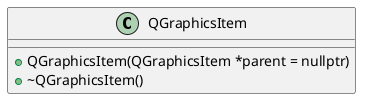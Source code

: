 @startuml
class QGraphicsItem {
  +QGraphicsItem(QGraphicsItem *parent = nullptr)
  +\~QGraphicsItem()
}
@enduml
